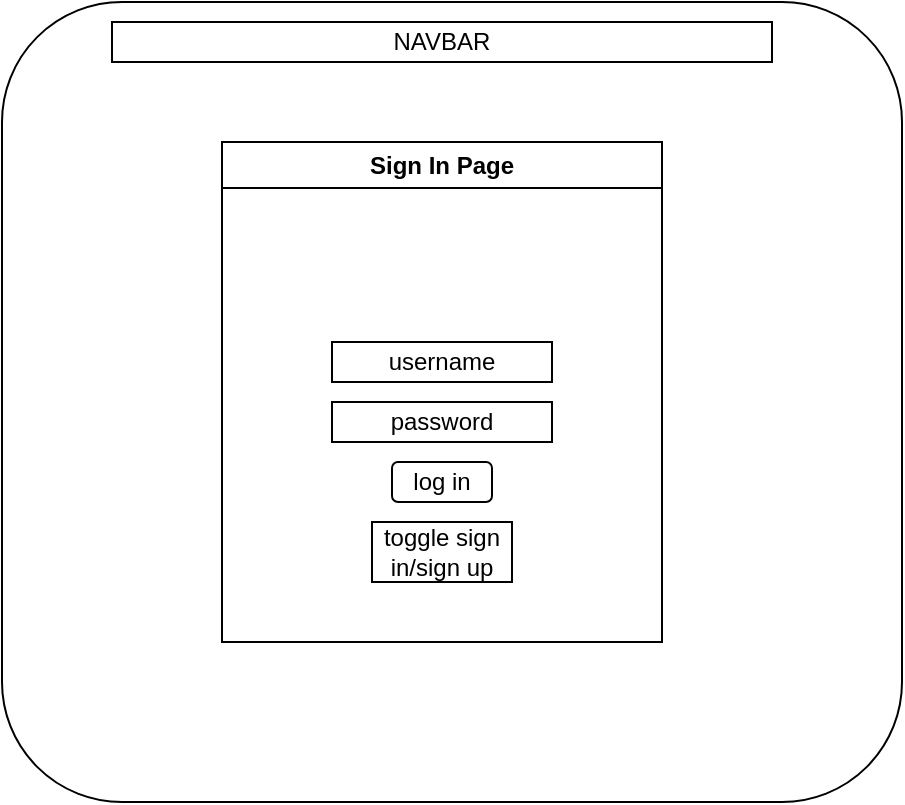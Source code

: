 <mxfile>
    <diagram id="oIYV_vNDLf8hRH8rvUzH" name="Page-1">
        <mxGraphModel dx="554" dy="520" grid="1" gridSize="10" guides="1" tooltips="1" connect="1" arrows="1" fold="1" page="1" pageScale="1" pageWidth="850" pageHeight="1100" math="0" shadow="0">
            <root>
                <mxCell id="0"/>
                <mxCell id="1" parent="0"/>
                <mxCell id="3" value="" style="rounded=1;whiteSpace=wrap;html=1;" vertex="1" parent="1">
                    <mxGeometry x="60" y="60" width="450" height="400" as="geometry"/>
                </mxCell>
                <mxCell id="9" value="Sign In Page" style="swimlane;whiteSpace=wrap;html=1;" vertex="1" parent="1">
                    <mxGeometry x="170" y="130" width="220" height="250" as="geometry"/>
                </mxCell>
                <mxCell id="12" value="log in" style="rounded=1;whiteSpace=wrap;html=1;" vertex="1" parent="9">
                    <mxGeometry x="85" y="160" width="50" height="20" as="geometry"/>
                </mxCell>
                <mxCell id="13" value="toggle sign in/sign up" style="rounded=0;whiteSpace=wrap;html=1;" vertex="1" parent="9">
                    <mxGeometry x="75" y="190" width="70" height="30" as="geometry"/>
                </mxCell>
                <mxCell id="10" value="username" style="rounded=0;whiteSpace=wrap;html=1;" vertex="1" parent="1">
                    <mxGeometry x="225" y="230" width="110" height="20" as="geometry"/>
                </mxCell>
                <mxCell id="11" value="password" style="rounded=0;whiteSpace=wrap;html=1;" vertex="1" parent="1">
                    <mxGeometry x="225" y="260" width="110" height="20" as="geometry"/>
                </mxCell>
                <mxCell id="15" value="NAVBAR" style="rounded=0;whiteSpace=wrap;html=1;" vertex="1" parent="1">
                    <mxGeometry x="115" y="70" width="330" height="20" as="geometry"/>
                </mxCell>
            </root>
        </mxGraphModel>
    </diagram>
</mxfile>
